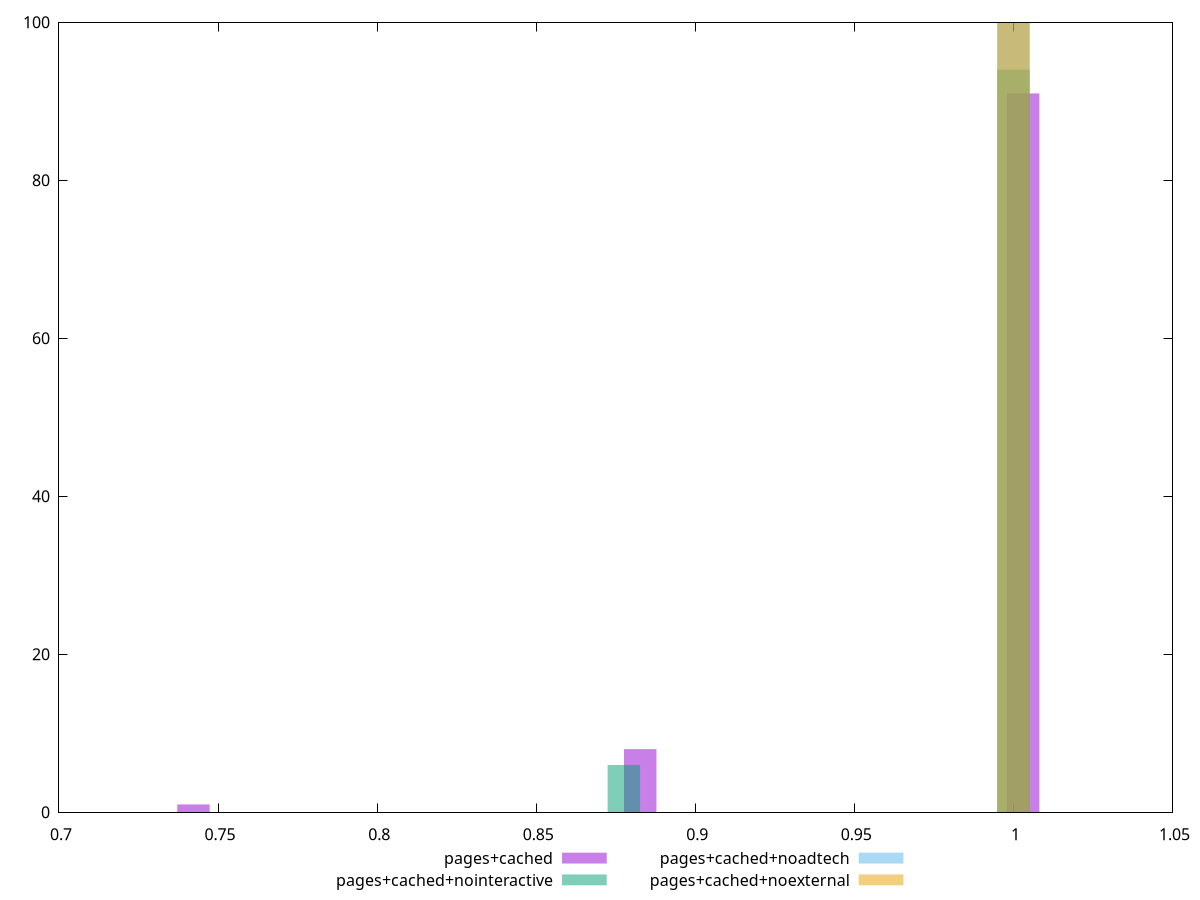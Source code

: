 $_pagesCached <<EOF
0.74226623622583 1
0.882694983619906 8
1.0030624813862568 91
EOF
$_pagesCachedNointeractive <<EOF
0.9999996309641896 94
0.8775506965604113 6
EOF
$_pagesCachedNoadtech <<EOF
1 100
EOF
$_pagesCachedNoexternal <<EOF
1 100
EOF
set key outside below
set terminal pngcairo
set output "report_00005_2020-11-02T22-26-11.212Z/unminified-css/unminified-css_pages+cached_pages+cached+nointeractive_pages+cached+noadtech_pages+cached+noexternal+hist.png"
set boxwidth 0.010204077866981527
set style fill transparent solid 0.5 noborder
set yrange [0:100]
plot $_pagesCached title "pages+cached" with boxes ,$_pagesCachedNointeractive title "pages+cached+nointeractive" with boxes ,$_pagesCachedNoadtech title "pages+cached+noadtech" with boxes ,$_pagesCachedNoexternal title "pages+cached+noexternal" with boxes ,